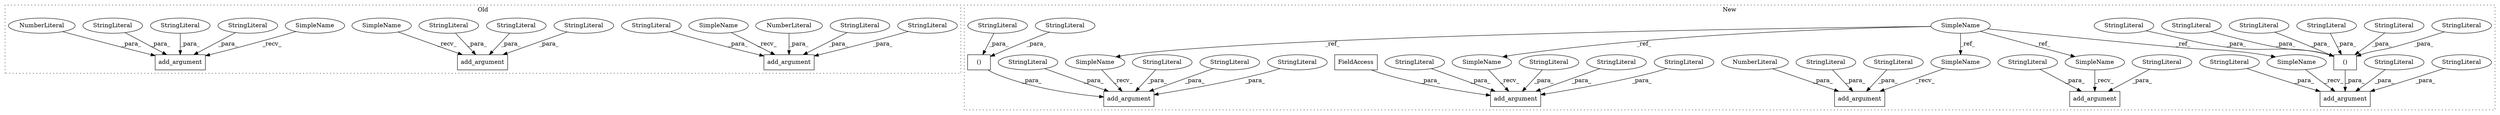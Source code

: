 digraph G {
subgraph cluster0 {
1 [label="add_argument" a="32" s="28541,28671" l="13,1" shape="box"];
3 [label="StringLiteral" a="45" s="28559" l="14" shape="ellipse"];
4 [label="StringLiteral" a="45" s="28580" l="91" shape="ellipse"];
5 [label="StringLiteral" a="45" s="28554" l="4" shape="ellipse"];
30 [label="add_argument" a="32" s="28396,28524" l="13,1" shape="box"];
31 [label="StringLiteral" a="45" s="28438" l="86" shape="ellipse"];
32 [label="add_argument" a="32" s="28146,28267" l="13,1" shape="box"];
33 [label="StringLiteral" a="45" s="28174" l="93" shape="ellipse"];
34 [label="StringLiteral" a="45" s="28159" l="10" shape="ellipse"];
35 [label="StringLiteral" a="45" s="28414" l="13" shape="ellipse"];
36 [label="StringLiteral" a="45" s="28409" l="4" shape="ellipse"];
37 [label="StringLiteral" a="45" s="28170" l="3" shape="ellipse"];
46 [label="NumberLiteral" a="34" s="28578" l="1" shape="ellipse"];
47 [label="NumberLiteral" a="34" s="28434" l="3" shape="ellipse"];
53 [label="SimpleName" a="42" s="28386" l="9" shape="ellipse"];
54 [label="SimpleName" a="42" s="28136" l="9" shape="ellipse"];
55 [label="SimpleName" a="42" s="28531" l="9" shape="ellipse"];
label = "Old";
style="dotted";
}
subgraph cluster1 {
2 [label="()" a="106" s="30941" l="99" shape="box"];
6 [label="StringLiteral" a="45" s="31032" l="8" shape="ellipse"];
7 [label="StringLiteral" a="45" s="30976" l="6" shape="ellipse"];
8 [label="add_argument" a="32" s="30907,31150" l="13,1" shape="box"];
9 [label="StringLiteral" a="45" s="30920" l="4" shape="ellipse"];
10 [label="StringLiteral" a="45" s="31042" l="108" shape="ellipse"];
11 [label="StringLiteral" a="45" s="30925" l="10" shape="ellipse"];
12 [label="SimpleName" a="42" s="30135" l="6" shape="ellipse"];
13 [label="add_argument" a="32" s="30441,30691" l="13,1" shape="box"];
14 [label="StringLiteral" a="45" s="30504" l="187" shape="ellipse"];
15 [label="add_argument" a="32" s="30705,30787" l="13,1" shape="box"];
16 [label="StringLiteral" a="45" s="30735" l="52" shape="ellipse"];
17 [label="add_argument" a="32" s="30307,30427" l="13,1" shape="box"];
18 [label="StringLiteral" a="45" s="30484" l="19" shape="ellipse"];
19 [label="add_argument" a="32" s="30801,30893" l="13,1" shape="box"];
20 [label="StringLiteral" a="45" s="30814" l="10" shape="ellipse"];
21 [label="StringLiteral" a="45" s="30320" l="4" shape="ellipse"];
22 [label="StringLiteral" a="45" s="30325" l="10" shape="ellipse"];
23 [label="StringLiteral" a="45" s="30718" l="10" shape="ellipse"];
24 [label="StringLiteral" a="45" s="30375" l="11" shape="ellipse"];
25 [label="StringLiteral" a="45" s="30454" l="4" shape="ellipse"];
26 [label="StringLiteral" a="45" s="30831" l="62" shape="ellipse"];
27 [label="StringLiteral" a="45" s="30387" l="40" shape="ellipse"];
28 [label="StringLiteral" a="45" s="30957" l="6" shape="ellipse"];
29 [label="StringLiteral" a="45" s="30459" l="14" shape="ellipse"];
38 [label="()" a="106" s="30341" l="32" shape="box"];
39 [label="StringLiteral" a="45" s="30941" l="3" shape="ellipse"];
40 [label="StringLiteral" a="45" s="30341" l="11" shape="ellipse"];
41 [label="StringLiteral" a="45" s="31011" l="8" shape="ellipse"];
42 [label="StringLiteral" a="45" s="30365" l="8" shape="ellipse"];
43 [label="StringLiteral" a="45" s="30995" l="3" shape="ellipse"];
44 [label="NumberLiteral" a="34" s="30733" l="1" shape="ellipse"];
45 [label="FieldAccess" a="22" s="30474" l="9" shape="box"];
48 [label="SimpleName" a="42" s="30300" l="6" shape="ellipse"];
49 [label="SimpleName" a="42" s="30794" l="6" shape="ellipse"];
50 [label="SimpleName" a="42" s="30434" l="6" shape="ellipse"];
51 [label="SimpleName" a="42" s="30900" l="6" shape="ellipse"];
52 [label="SimpleName" a="42" s="30698" l="6" shape="ellipse"];
label = "New";
style="dotted";
}
2 -> 8 [label="_para_"];
3 -> 1 [label="_para_"];
4 -> 1 [label="_para_"];
5 -> 1 [label="_para_"];
6 -> 2 [label="_para_"];
7 -> 2 [label="_para_"];
9 -> 8 [label="_para_"];
10 -> 8 [label="_para_"];
11 -> 8 [label="_para_"];
12 -> 49 [label="_ref_"];
12 -> 50 [label="_ref_"];
12 -> 48 [label="_ref_"];
12 -> 51 [label="_ref_"];
12 -> 52 [label="_ref_"];
14 -> 13 [label="_para_"];
16 -> 15 [label="_para_"];
18 -> 13 [label="_para_"];
20 -> 19 [label="_para_"];
21 -> 17 [label="_para_"];
22 -> 17 [label="_para_"];
23 -> 15 [label="_para_"];
24 -> 17 [label="_para_"];
25 -> 13 [label="_para_"];
26 -> 19 [label="_para_"];
27 -> 17 [label="_para_"];
28 -> 2 [label="_para_"];
29 -> 13 [label="_para_"];
31 -> 30 [label="_para_"];
33 -> 32 [label="_para_"];
34 -> 32 [label="_para_"];
35 -> 30 [label="_para_"];
36 -> 30 [label="_para_"];
37 -> 32 [label="_para_"];
38 -> 17 [label="_para_"];
39 -> 2 [label="_para_"];
40 -> 38 [label="_para_"];
41 -> 2 [label="_para_"];
42 -> 38 [label="_para_"];
43 -> 2 [label="_para_"];
44 -> 15 [label="_para_"];
45 -> 13 [label="_para_"];
46 -> 1 [label="_para_"];
47 -> 30 [label="_para_"];
48 -> 17 [label="_recv_"];
49 -> 19 [label="_recv_"];
50 -> 13 [label="_recv_"];
51 -> 8 [label="_recv_"];
52 -> 15 [label="_recv_"];
53 -> 30 [label="_recv_"];
54 -> 32 [label="_recv_"];
55 -> 1 [label="_recv_"];
}